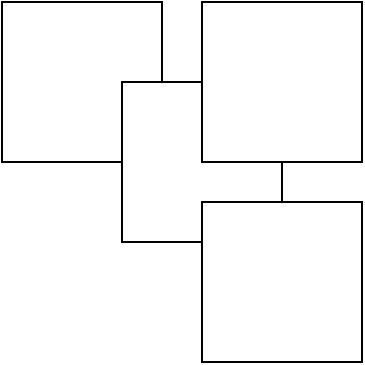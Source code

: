 <mxfile version="20.4.0" type="github">
  <diagram id="SED6HNJ5tajuQdakCnzl" name="Seite-1">
    <mxGraphModel dx="1038" dy="604" grid="1" gridSize="10" guides="1" tooltips="1" connect="1" arrows="1" fold="1" page="1" pageScale="1" pageWidth="827" pageHeight="1169" math="0" shadow="0">
      <root>
        <mxCell id="0" />
        <mxCell id="1" parent="0" />
        <mxCell id="E0oruXAGNCEqF79hcxzy-1" value="" style="whiteSpace=wrap;html=1;aspect=fixed;" parent="1" vertex="1">
          <mxGeometry x="180" y="180" width="80" height="80" as="geometry" />
        </mxCell>
        <mxCell id="E0oruXAGNCEqF79hcxzy-2" value="" style="whiteSpace=wrap;html=1;aspect=fixed;" parent="1" vertex="1">
          <mxGeometry x="240" y="220" width="80" height="80" as="geometry" />
        </mxCell>
        <mxCell id="pmou3NTElBmXK00lUW3o-1" value="" style="whiteSpace=wrap;html=1;aspect=fixed;" parent="1" vertex="1">
          <mxGeometry x="280" y="180" width="80" height="80" as="geometry" />
        </mxCell>
        <mxCell id="xe7PF_PmmFOED-M7G9Q6-1" value="" style="whiteSpace=wrap;html=1;aspect=fixed;" vertex="1" parent="1">
          <mxGeometry x="280" y="280" width="80" height="80" as="geometry" />
        </mxCell>
      </root>
    </mxGraphModel>
  </diagram>
</mxfile>
